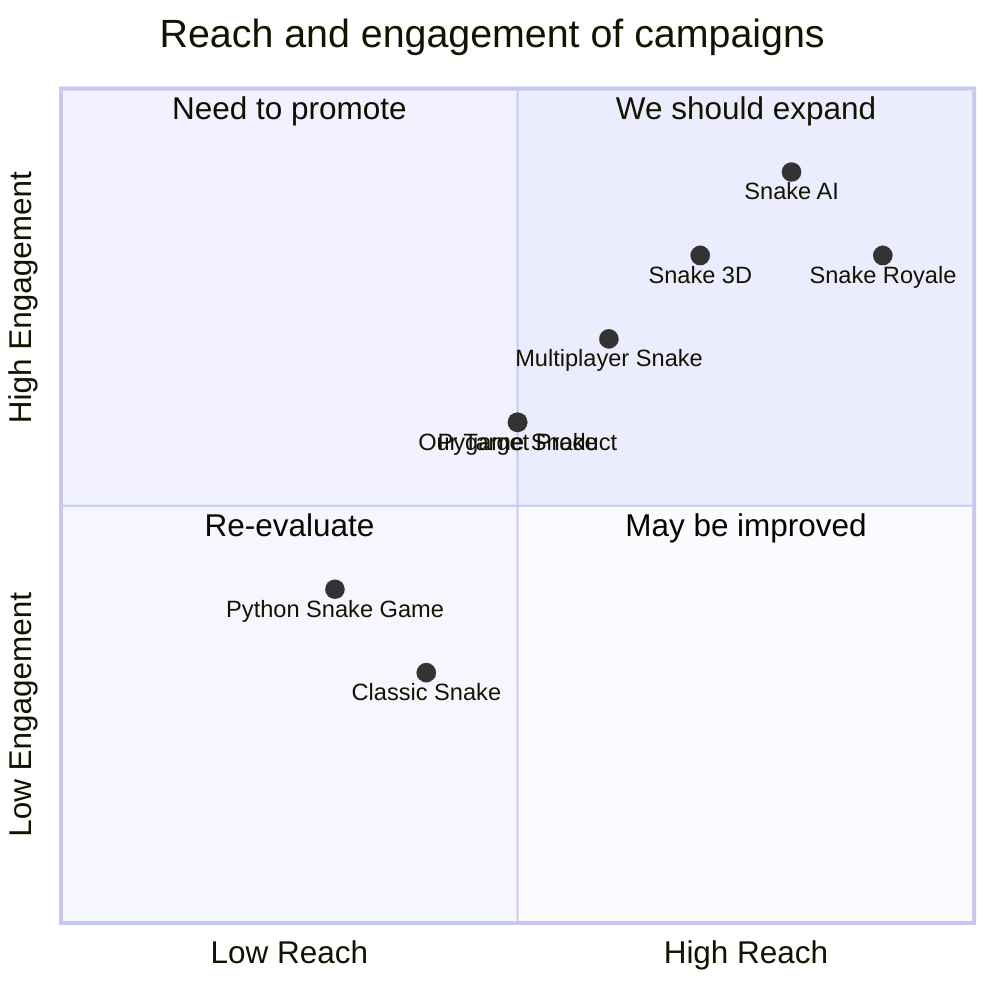 quadrantChart
    title Reach and engagement of campaigns
    x-axis Low Reach --> High Reach
    y-axis Low Engagement --> High Engagement
    quadrant-1 We should expand
    quadrant-2 Need to promote
    quadrant-3 Re-evaluate
    quadrant-4 May be improved
    "Python Snake Game": [0.3, 0.4]
    "Pygame Snake": [0.5, 0.6]
    "Snake 3D": [0.7, 0.8]
    "Classic Snake": [0.4, 0.3]
    "Multiplayer Snake": [0.6, 0.7]
    "Snake AI": [0.8, 0.9]
    "Snake Royale": [0.9, 0.8]
    "Our Target Product": [0.5, 0.6]
